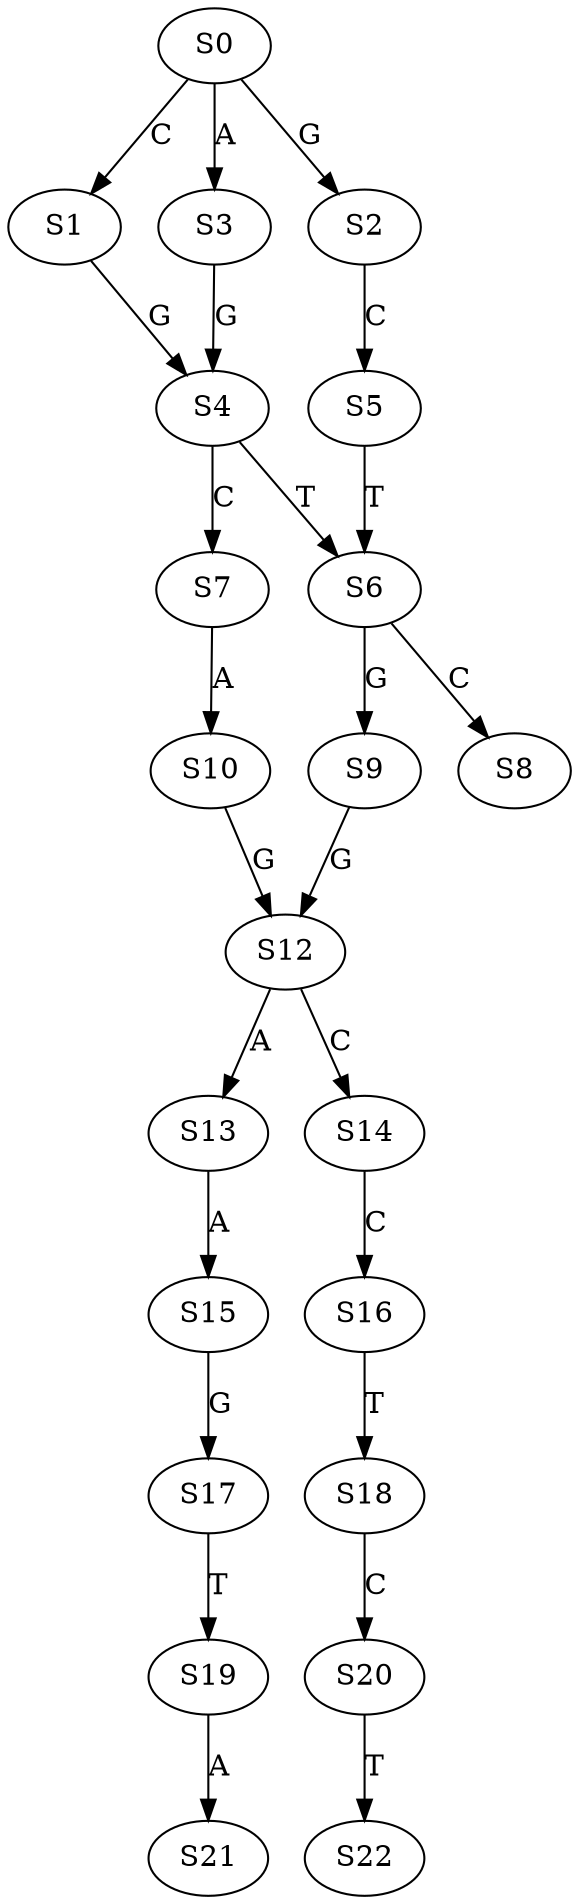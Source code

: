 strict digraph  {
	S0 -> S1 [ label = C ];
	S0 -> S2 [ label = G ];
	S0 -> S3 [ label = A ];
	S1 -> S4 [ label = G ];
	S2 -> S5 [ label = C ];
	S3 -> S4 [ label = G ];
	S4 -> S6 [ label = T ];
	S4 -> S7 [ label = C ];
	S5 -> S6 [ label = T ];
	S6 -> S8 [ label = C ];
	S6 -> S9 [ label = G ];
	S7 -> S10 [ label = A ];
	S9 -> S12 [ label = G ];
	S10 -> S12 [ label = G ];
	S12 -> S13 [ label = A ];
	S12 -> S14 [ label = C ];
	S13 -> S15 [ label = A ];
	S14 -> S16 [ label = C ];
	S15 -> S17 [ label = G ];
	S16 -> S18 [ label = T ];
	S17 -> S19 [ label = T ];
	S18 -> S20 [ label = C ];
	S19 -> S21 [ label = A ];
	S20 -> S22 [ label = T ];
}

